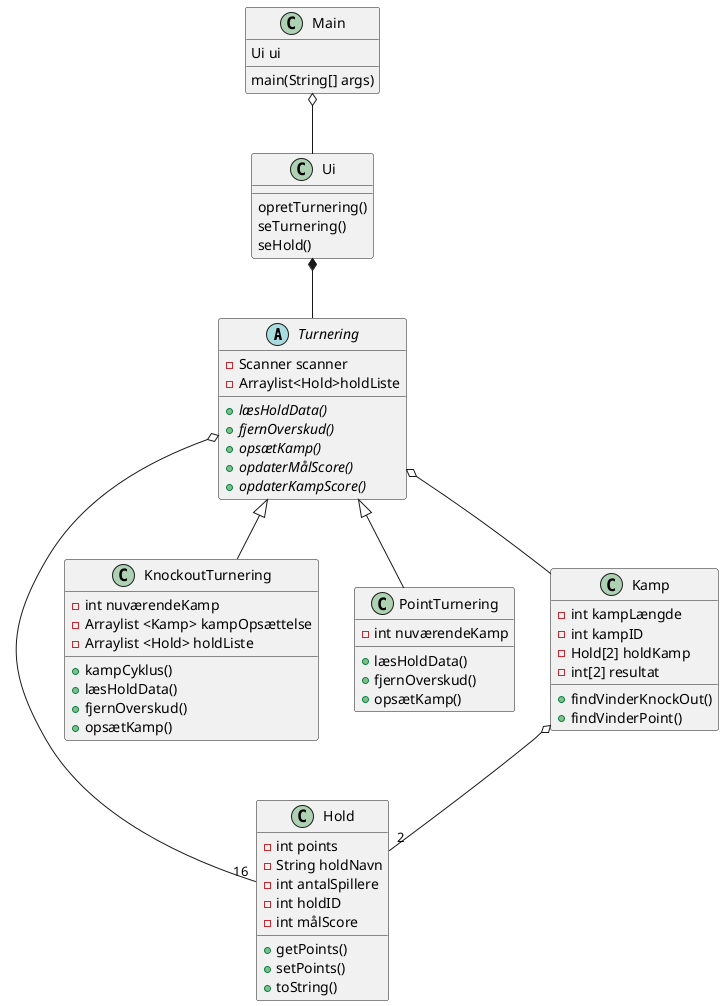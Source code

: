 @startuml
'https://plantuml.com/class-diagram

abstract class Turnering
class Main
class Hold
class KnockoutTurnering
class PointTurnering
class Kamp
Main o-- Ui
Ui *-- Turnering
Turnering <|-- KnockoutTurnering
Turnering<|-- PointTurnering
Turnering o-- "16" Hold
Turnering o-- Kamp
Kamp o-- "2" Hold

class Ui{
opretTurnering()
seTurnering()
seHold()
}

class Main {
main(String[] args)
Ui ui
}
class Kamp{
- int kampLængde
- int kampID
- Hold[2] holdKamp
- int[2] resultat
+ findVinderKnockOut()
+ findVinderPoint()
}

class Hold{
- int points
- String holdNavn
- int antalSpillere
- int holdID
- int målScore
+ getPoints()
+ setPoints()
+ toString()

}
abstract class Turnering{
- Scanner scanner
- Arraylist<Hold>holdListe
+ {abstract}læsHoldData()
+ {abstract}fjernOverskud()
+ {abstract}opsætKamp()
+ {abstract}opdaterMålScore()
+ {abstract}opdaterKampScore()
}
class KnockoutTurnering{
- int nuværendeKamp
- Arraylist <Kamp> kampOpsættelse
- Arraylist <Hold> holdListe
+ kampCyklus()
+ læsHoldData()
+ fjernOverskud()
+ opsætKamp()
}
class PointTurnering{
- int nuværendeKamp
+ læsHoldData()
+ fjernOverskud()
+ opsætKamp()
}


@enduml